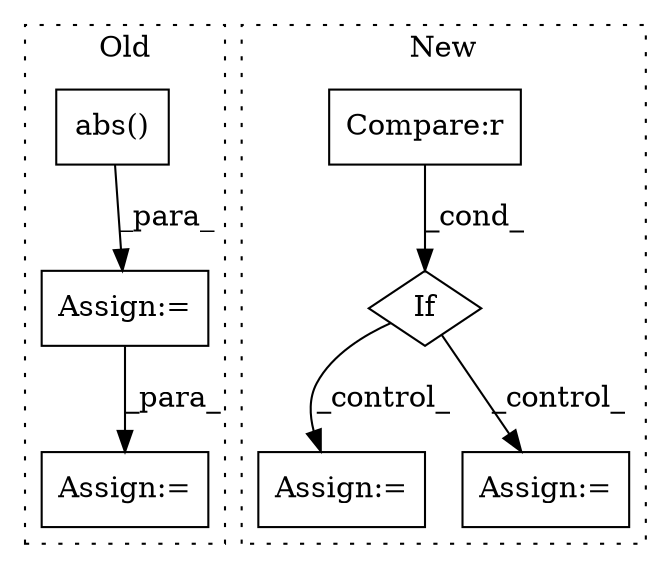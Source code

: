 digraph G {
subgraph cluster0 {
1 [label="abs()" a="75" s="8447" l="12" shape="box"];
5 [label="Assign:=" a="68" s="9091" l="3" shape="box"];
6 [label="Assign:=" a="68" s="8444" l="3" shape="box"];
label = "Old";
style="dotted";
}
subgraph cluster1 {
2 [label="If" a="96" s="8303" l="3" shape="diamond"];
3 [label="Assign:=" a="68" s="8374" l="3" shape="box"];
4 [label="Compare:r" a="40" s="8306" l="26" shape="box"];
7 [label="Assign:=" a="68" s="8399" l="3" shape="box"];
label = "New";
style="dotted";
}
1 -> 6 [label="_para_"];
2 -> 7 [label="_control_"];
2 -> 3 [label="_control_"];
4 -> 2 [label="_cond_"];
6 -> 5 [label="_para_"];
}
